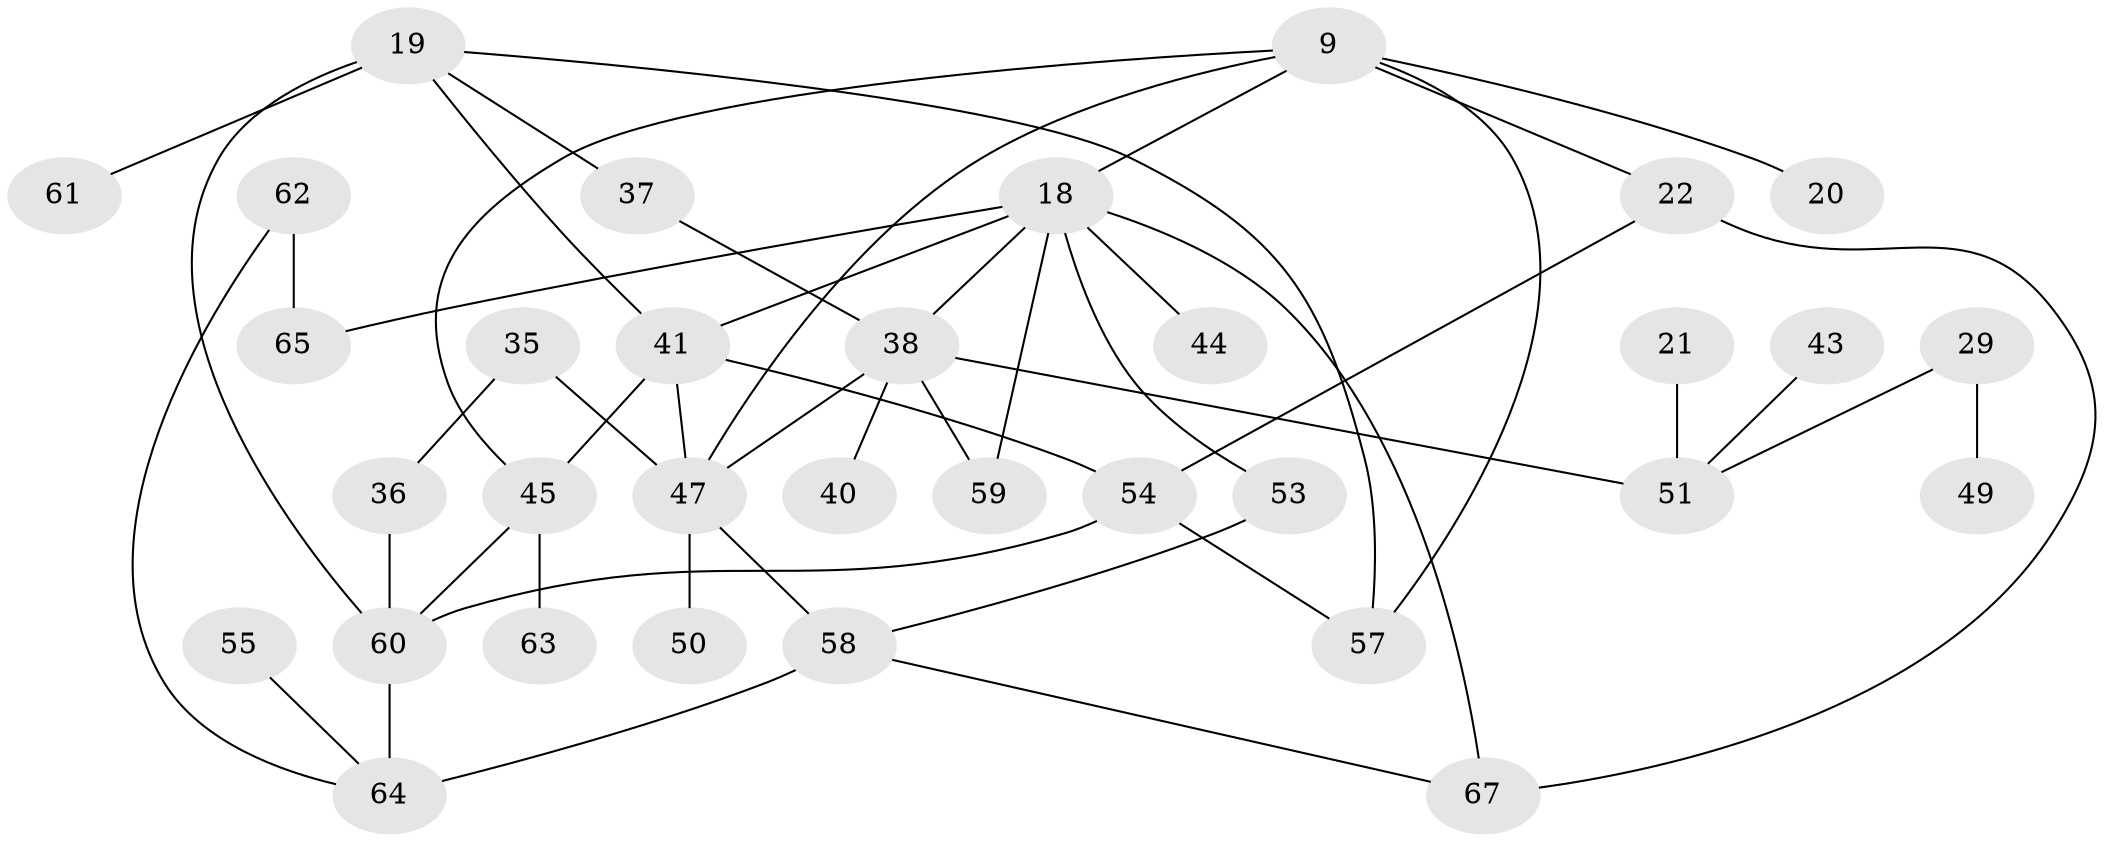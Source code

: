 // original degree distribution, {5: 0.08955223880597014, 8: 0.014925373134328358, 4: 0.1791044776119403, 3: 0.19402985074626866, 2: 0.2835820895522388, 6: 0.014925373134328358, 1: 0.22388059701492538}
// Generated by graph-tools (version 1.1) at 2025/41/03/09/25 04:41:33]
// undirected, 33 vertices, 48 edges
graph export_dot {
graph [start="1"]
  node [color=gray90,style=filled];
  9 [super="+1"];
  18 [super="+2"];
  19 [super="+17"];
  20;
  21;
  22;
  29;
  35;
  36;
  37;
  38 [super="+6+31"];
  40;
  41 [super="+32"];
  43;
  44;
  45 [super="+30"];
  47 [super="+5+34"];
  49;
  50;
  51 [super="+25+16+39"];
  53;
  54;
  55;
  57 [super="+3"];
  58 [super="+15+48+52"];
  59 [super="+24"];
  60 [super="+28+46"];
  61;
  62;
  63;
  64 [super="+33"];
  65;
  67 [super="+56+66"];
  9 -- 20;
  9 -- 22 [weight=2];
  9 -- 18 [weight=2];
  9 -- 45;
  9 -- 47;
  9 -- 57;
  18 -- 53;
  18 -- 65;
  18 -- 44 [weight=2];
  18 -- 67;
  18 -- 59 [weight=3];
  18 -- 38;
  18 -- 41;
  19 -- 61;
  19 -- 37;
  19 -- 41;
  19 -- 60;
  19 -- 57;
  21 -- 51;
  22 -- 54;
  22 -- 67;
  29 -- 49;
  29 -- 51;
  35 -- 36;
  35 -- 47;
  36 -- 60;
  37 -- 38;
  38 -- 59;
  38 -- 40;
  38 -- 47 [weight=2];
  38 -- 51 [weight=2];
  41 -- 54;
  41 -- 45;
  41 -- 47;
  43 -- 51;
  45 -- 63;
  45 -- 60;
  47 -- 58 [weight=2];
  47 -- 50;
  53 -- 58;
  54 -- 60;
  54 -- 57;
  55 -- 64;
  58 -- 64 [weight=2];
  58 -- 67;
  60 -- 64;
  62 -- 65;
  62 -- 64;
}
